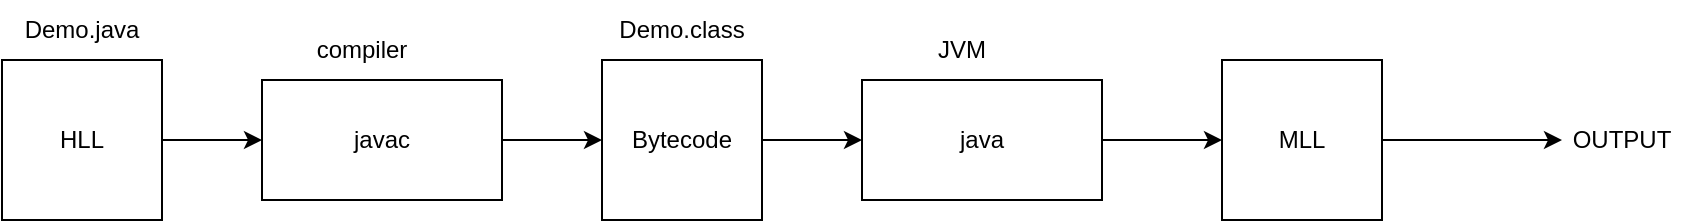 <mxfile version="24.7.5" pages="2">
  <diagram name="Page-1" id="gdLO5mUNSs_LCzh53PB6">
    <mxGraphModel dx="1364" dy="793" grid="1" gridSize="10" guides="1" tooltips="1" connect="1" arrows="1" fold="1" page="1" pageScale="1" pageWidth="827" pageHeight="1169" math="0" shadow="0">
      <root>
        <mxCell id="0" />
        <mxCell id="1" parent="0" />
        <mxCell id="gD_TNdCs6Xpt5fCpfDbr-15" value="" style="edgeStyle=orthogonalEdgeStyle;rounded=0;orthogonalLoop=1;jettySize=auto;html=1;" edge="1" parent="1" source="gD_TNdCs6Xpt5fCpfDbr-1" target="gD_TNdCs6Xpt5fCpfDbr-13">
          <mxGeometry relative="1" as="geometry" />
        </mxCell>
        <mxCell id="gD_TNdCs6Xpt5fCpfDbr-1" value="HLL" style="whiteSpace=wrap;html=1;aspect=fixed;" vertex="1" parent="1">
          <mxGeometry x="100" y="505" width="80" height="80" as="geometry" />
        </mxCell>
        <mxCell id="gD_TNdCs6Xpt5fCpfDbr-22" value="" style="edgeStyle=orthogonalEdgeStyle;rounded=0;orthogonalLoop=1;jettySize=auto;html=1;" edge="1" parent="1" source="gD_TNdCs6Xpt5fCpfDbr-2" target="gD_TNdCs6Xpt5fCpfDbr-17">
          <mxGeometry relative="1" as="geometry" />
        </mxCell>
        <mxCell id="gD_TNdCs6Xpt5fCpfDbr-2" value="Bytecode" style="whiteSpace=wrap;html=1;aspect=fixed;" vertex="1" parent="1">
          <mxGeometry x="400" y="505" width="80" height="80" as="geometry" />
        </mxCell>
        <mxCell id="gD_TNdCs6Xpt5fCpfDbr-9" value="" style="edgeStyle=orthogonalEdgeStyle;rounded=0;orthogonalLoop=1;jettySize=auto;html=1;" edge="1" parent="1" source="gD_TNdCs6Xpt5fCpfDbr-4" target="gD_TNdCs6Xpt5fCpfDbr-8">
          <mxGeometry relative="1" as="geometry" />
        </mxCell>
        <mxCell id="gD_TNdCs6Xpt5fCpfDbr-4" value="MLL" style="whiteSpace=wrap;html=1;aspect=fixed;" vertex="1" parent="1">
          <mxGeometry x="710" y="505" width="80" height="80" as="geometry" />
        </mxCell>
        <mxCell id="gD_TNdCs6Xpt5fCpfDbr-8" value="OUTPUT" style="text;html=1;align=center;verticalAlign=middle;whiteSpace=wrap;rounded=0;" vertex="1" parent="1">
          <mxGeometry x="880" y="530" width="60" height="30" as="geometry" />
        </mxCell>
        <mxCell id="gD_TNdCs6Xpt5fCpfDbr-10" value="Demo.java" style="text;html=1;align=center;verticalAlign=middle;whiteSpace=wrap;rounded=0;" vertex="1" parent="1">
          <mxGeometry x="110" y="475" width="60" height="30" as="geometry" />
        </mxCell>
        <mxCell id="gD_TNdCs6Xpt5fCpfDbr-11" value="Demo.class" style="text;html=1;align=center;verticalAlign=middle;whiteSpace=wrap;rounded=0;" vertex="1" parent="1">
          <mxGeometry x="410" y="475" width="60" height="30" as="geometry" />
        </mxCell>
        <mxCell id="gD_TNdCs6Xpt5fCpfDbr-16" value="" style="edgeStyle=orthogonalEdgeStyle;rounded=0;orthogonalLoop=1;jettySize=auto;html=1;" edge="1" parent="1" source="gD_TNdCs6Xpt5fCpfDbr-13" target="gD_TNdCs6Xpt5fCpfDbr-2">
          <mxGeometry relative="1" as="geometry" />
        </mxCell>
        <mxCell id="gD_TNdCs6Xpt5fCpfDbr-13" value="javac" style="rounded=0;whiteSpace=wrap;html=1;" vertex="1" parent="1">
          <mxGeometry x="230" y="515" width="120" height="60" as="geometry" />
        </mxCell>
        <mxCell id="gD_TNdCs6Xpt5fCpfDbr-24" value="" style="edgeStyle=orthogonalEdgeStyle;rounded=0;orthogonalLoop=1;jettySize=auto;html=1;" edge="1" parent="1" source="gD_TNdCs6Xpt5fCpfDbr-17" target="gD_TNdCs6Xpt5fCpfDbr-4">
          <mxGeometry relative="1" as="geometry" />
        </mxCell>
        <mxCell id="gD_TNdCs6Xpt5fCpfDbr-17" value="java" style="rounded=0;whiteSpace=wrap;html=1;" vertex="1" parent="1">
          <mxGeometry x="530" y="515" width="120" height="60" as="geometry" />
        </mxCell>
        <mxCell id="gD_TNdCs6Xpt5fCpfDbr-18" value="compiler" style="text;html=1;align=center;verticalAlign=middle;whiteSpace=wrap;rounded=0;" vertex="1" parent="1">
          <mxGeometry x="250" y="485" width="60" height="30" as="geometry" />
        </mxCell>
        <mxCell id="gD_TNdCs6Xpt5fCpfDbr-19" value="JVM" style="text;html=1;align=center;verticalAlign=middle;whiteSpace=wrap;rounded=0;" vertex="1" parent="1">
          <mxGeometry x="550" y="485" width="60" height="30" as="geometry" />
        </mxCell>
      </root>
    </mxGraphModel>
  </diagram>
  <diagram id="scELIqjoD1M04AxdnSBl" name="Page-2">
    <mxGraphModel dx="1433" dy="819" grid="1" gridSize="10" guides="1" tooltips="1" connect="1" arrows="1" fold="1" page="1" pageScale="1" pageWidth="827" pageHeight="1169" math="0" shadow="0">
      <root>
        <mxCell id="0" />
        <mxCell id="1" parent="0" />
        <mxCell id="icllskstw8BYMZEW3xFJ-1" value="pom.xml" style="rounded=0;whiteSpace=wrap;html=1;" vertex="1" parent="1">
          <mxGeometry x="120" y="280" width="120" height="60" as="geometry" />
        </mxCell>
        <mxCell id="icllskstw8BYMZEW3xFJ-2" value="Build.gradle" style="rounded=0;whiteSpace=wrap;html=1;" vertex="1" parent="1">
          <mxGeometry x="120" y="370" width="120" height="60" as="geometry" />
        </mxCell>
        <mxCell id="icllskstw8BYMZEW3xFJ-5" value="" style="edgeStyle=orthogonalEdgeStyle;rounded=0;orthogonalLoop=1;jettySize=auto;html=1;" edge="1" parent="1" source="icllskstw8BYMZEW3xFJ-3" target="icllskstw8BYMZEW3xFJ-4">
          <mxGeometry relative="1" as="geometry" />
        </mxCell>
        <mxCell id="icllskstw8BYMZEW3xFJ-33" value="" style="edgeStyle=orthogonalEdgeStyle;rounded=0;orthogonalLoop=1;jettySize=auto;html=1;" edge="1" parent="1" source="icllskstw8BYMZEW3xFJ-3" target="icllskstw8BYMZEW3xFJ-32">
          <mxGeometry relative="1" as="geometry">
            <Array as="points">
              <mxPoint x="280" y="500" />
              <mxPoint x="280" y="990" />
            </Array>
          </mxGeometry>
        </mxCell>
        <mxCell id="icllskstw8BYMZEW3xFJ-3" value="src" style="rounded=0;whiteSpace=wrap;html=1;" vertex="1" parent="1">
          <mxGeometry x="120" y="470" width="120" height="60" as="geometry" />
        </mxCell>
        <mxCell id="icllskstw8BYMZEW3xFJ-7" value="" style="edgeStyle=orthogonalEdgeStyle;rounded=0;orthogonalLoop=1;jettySize=auto;html=1;" edge="1" parent="1" source="icllskstw8BYMZEW3xFJ-4" target="icllskstw8BYMZEW3xFJ-6">
          <mxGeometry relative="1" as="geometry" />
        </mxCell>
        <mxCell id="icllskstw8BYMZEW3xFJ-29" value="" style="edgeStyle=orthogonalEdgeStyle;rounded=0;orthogonalLoop=1;jettySize=auto;html=1;" edge="1" parent="1" source="icllskstw8BYMZEW3xFJ-4" target="icllskstw8BYMZEW3xFJ-28">
          <mxGeometry relative="1" as="geometry">
            <Array as="points">
              <mxPoint x="470" y="500" />
              <mxPoint x="470" y="870" />
            </Array>
          </mxGeometry>
        </mxCell>
        <mxCell id="icllskstw8BYMZEW3xFJ-4" value="main" style="whiteSpace=wrap;html=1;rounded=0;" vertex="1" parent="1">
          <mxGeometry x="320" y="470" width="120" height="60" as="geometry" />
        </mxCell>
        <mxCell id="icllskstw8BYMZEW3xFJ-13" value="" style="edgeStyle=orthogonalEdgeStyle;rounded=0;orthogonalLoop=1;jettySize=auto;html=1;" edge="1" parent="1" source="icllskstw8BYMZEW3xFJ-6" target="icllskstw8BYMZEW3xFJ-12">
          <mxGeometry relative="1" as="geometry">
            <Array as="points">
              <mxPoint x="670" y="500" />
              <mxPoint x="670" y="250" />
            </Array>
          </mxGeometry>
        </mxCell>
        <mxCell id="icllskstw8BYMZEW3xFJ-18" value="" style="edgeStyle=orthogonalEdgeStyle;rounded=0;orthogonalLoop=1;jettySize=auto;html=1;" edge="1" parent="1" source="icllskstw8BYMZEW3xFJ-6" target="icllskstw8BYMZEW3xFJ-16">
          <mxGeometry relative="1" as="geometry">
            <Array as="points">
              <mxPoint x="670" y="500" />
              <mxPoint x="670" y="340" />
            </Array>
          </mxGeometry>
        </mxCell>
        <mxCell id="icllskstw8BYMZEW3xFJ-22" value="" style="edgeStyle=orthogonalEdgeStyle;rounded=0;orthogonalLoop=1;jettySize=auto;html=1;" edge="1" parent="1" source="icllskstw8BYMZEW3xFJ-6" target="icllskstw8BYMZEW3xFJ-21">
          <mxGeometry relative="1" as="geometry">
            <Array as="points">
              <mxPoint x="670" y="500" />
              <mxPoint x="670" y="430" />
            </Array>
          </mxGeometry>
        </mxCell>
        <mxCell id="icllskstw8BYMZEW3xFJ-24" value="" style="edgeStyle=orthogonalEdgeStyle;rounded=0;orthogonalLoop=1;jettySize=auto;html=1;" edge="1" parent="1" source="icllskstw8BYMZEW3xFJ-6" target="icllskstw8BYMZEW3xFJ-23">
          <mxGeometry relative="1" as="geometry">
            <Array as="points">
              <mxPoint x="670" y="500" />
              <mxPoint x="670" y="740" />
            </Array>
          </mxGeometry>
        </mxCell>
        <mxCell id="icllskstw8BYMZEW3xFJ-27" value="" style="edgeStyle=orthogonalEdgeStyle;rounded=0;orthogonalLoop=1;jettySize=auto;html=1;" edge="1" parent="1" source="icllskstw8BYMZEW3xFJ-6" target="icllskstw8BYMZEW3xFJ-14">
          <mxGeometry relative="1" as="geometry">
            <Array as="points">
              <mxPoint x="670" y="500" />
              <mxPoint x="670" y="640" />
            </Array>
          </mxGeometry>
        </mxCell>
        <mxCell id="icllskstw8BYMZEW3xFJ-6" value="java" style="whiteSpace=wrap;html=1;rounded=0;" vertex="1" parent="1">
          <mxGeometry x="520" y="470" width="120" height="60" as="geometry" />
        </mxCell>
        <mxCell id="icllskstw8BYMZEW3xFJ-12" value="controller" style="whiteSpace=wrap;html=1;rounded=0;" vertex="1" parent="1">
          <mxGeometry x="680" y="220" width="120" height="60" as="geometry" />
        </mxCell>
        <mxCell id="icllskstw8BYMZEW3xFJ-14" value="services" style="whiteSpace=wrap;html=1;rounded=0;" vertex="1" parent="1">
          <mxGeometry x="680" y="585" width="120" height="60" as="geometry" />
        </mxCell>
        <mxCell id="icllskstw8BYMZEW3xFJ-16" value="repository" style="whiteSpace=wrap;html=1;rounded=0;" vertex="1" parent="1">
          <mxGeometry x="680" y="310" width="120" height="60" as="geometry" />
        </mxCell>
        <mxCell id="icllskstw8BYMZEW3xFJ-21" value="config" style="whiteSpace=wrap;html=1;rounded=0;" vertex="1" parent="1">
          <mxGeometry x="680" y="400" width="120" height="60" as="geometry" />
        </mxCell>
        <mxCell id="icllskstw8BYMZEW3xFJ-23" value="Main.java" style="whiteSpace=wrap;html=1;rounded=0;" vertex="1" parent="1">
          <mxGeometry x="680" y="700" width="120" height="60" as="geometry" />
        </mxCell>
        <mxCell id="icllskstw8BYMZEW3xFJ-26" value="" style="edgeStyle=orthogonalEdgeStyle;rounded=0;orthogonalLoop=1;jettySize=auto;html=1;" edge="1" parent="1" source="icllskstw8BYMZEW3xFJ-6" target="icllskstw8BYMZEW3xFJ-19">
          <mxGeometry relative="1" as="geometry">
            <mxPoint x="640" y="500" as="sourcePoint" />
            <mxPoint x="740" y="590" as="targetPoint" />
            <Array as="points">
              <mxPoint x="670" y="500" />
              <mxPoint x="670" y="520" />
            </Array>
          </mxGeometry>
        </mxCell>
        <mxCell id="icllskstw8BYMZEW3xFJ-19" value="model" style="whiteSpace=wrap;html=1;rounded=0;" vertex="1" parent="1">
          <mxGeometry x="680" y="490" width="120" height="60" as="geometry" />
        </mxCell>
        <mxCell id="icllskstw8BYMZEW3xFJ-31" value="" style="edgeStyle=orthogonalEdgeStyle;rounded=0;orthogonalLoop=1;jettySize=auto;html=1;" edge="1" parent="1" source="icllskstw8BYMZEW3xFJ-28" target="icllskstw8BYMZEW3xFJ-30">
          <mxGeometry relative="1" as="geometry" />
        </mxCell>
        <mxCell id="icllskstw8BYMZEW3xFJ-28" value="resources" style="whiteSpace=wrap;html=1;rounded=0;" vertex="1" parent="1">
          <mxGeometry x="520" y="840" width="120" height="60" as="geometry" />
        </mxCell>
        <mxCell id="icllskstw8BYMZEW3xFJ-30" value="application.properties" style="whiteSpace=wrap;html=1;rounded=0;" vertex="1" parent="1">
          <mxGeometry x="680" y="840" width="120" height="60" as="geometry" />
        </mxCell>
        <mxCell id="icllskstw8BYMZEW3xFJ-35" value="" style="edgeStyle=orthogonalEdgeStyle;rounded=0;orthogonalLoop=1;jettySize=auto;html=1;" edge="1" parent="1" source="icllskstw8BYMZEW3xFJ-32" target="icllskstw8BYMZEW3xFJ-34">
          <mxGeometry relative="1" as="geometry" />
        </mxCell>
        <mxCell id="icllskstw8BYMZEW3xFJ-37" value="" style="edgeStyle=orthogonalEdgeStyle;rounded=0;orthogonalLoop=1;jettySize=auto;html=1;entryX=0;entryY=0.5;entryDx=0;entryDy=0;" edge="1" parent="1" source="icllskstw8BYMZEW3xFJ-32" target="icllskstw8BYMZEW3xFJ-36">
          <mxGeometry relative="1" as="geometry">
            <Array as="points">
              <mxPoint x="470" y="990" />
              <mxPoint x="470" y="1090" />
            </Array>
          </mxGeometry>
        </mxCell>
        <mxCell id="icllskstw8BYMZEW3xFJ-32" value="test" style="whiteSpace=wrap;html=1;rounded=0;" vertex="1" parent="1">
          <mxGeometry x="320" y="960" width="120" height="60" as="geometry" />
        </mxCell>
        <mxCell id="icllskstw8BYMZEW3xFJ-34" value="java" style="whiteSpace=wrap;html=1;rounded=0;" vertex="1" parent="1">
          <mxGeometry x="520" y="960" width="120" height="60" as="geometry" />
        </mxCell>
        <mxCell id="icllskstw8BYMZEW3xFJ-36" value="resources" style="whiteSpace=wrap;html=1;rounded=0;" vertex="1" parent="1">
          <mxGeometry x="520" y="1060" width="120" height="60" as="geometry" />
        </mxCell>
      </root>
    </mxGraphModel>
  </diagram>
</mxfile>
